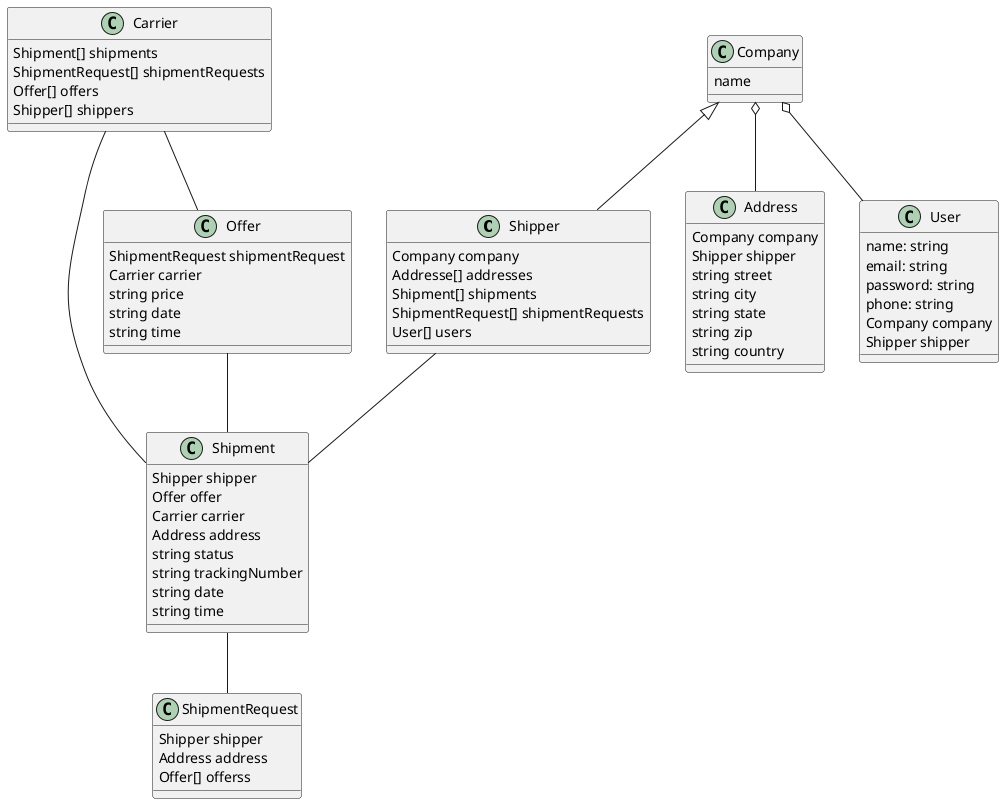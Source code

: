 @startuml
class Shipper {
    Company company
    Addresse[] addresses
    Shipment[] shipments
    ShipmentRequest[] shipmentRequests
    User[] users
}
class Carrier {
    Shipment[] shipments
    ShipmentRequest[] shipmentRequests
    Offer[] offers
    Shipper[] shippers
}
class ShipmentRequest {
    Shipper shipper
    Address address
    Offer[] offerss
}
class Company {
    name
}

class Address {
    Company company
    Shipper shipper
    string street
    string city
    string state
    string zip
    string country
}
class User {
    name: string
    email: string
    password: string
    phone: string
    Company company
    Shipper shipper
}
class Shipment {
    Shipper shipper
    Offer offer
    Carrier carrier
    Address address
    string status
    string trackingNumber
    string date
    string time
}
class Offer {
    ShipmentRequest shipmentRequest
    Carrier carrier
    string price
    string date
    string time
}
Company <|-- Shipper
Company o-- User
Company o-- Address
Shipper -- Shipment
Shipment -- ShipmentRequest
Carrier -- Shipment
Carrier -- Offer
Offer -- Shipment
@enduml